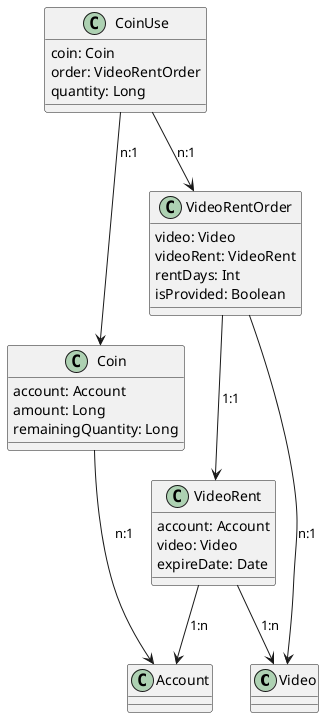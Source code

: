 @startuml

class Video

class Account

class VideoRent {
    account: Account
    video: Video
    expireDate: Date
}

class VideoRentOrder {
    video: Video
    videoRent: VideoRent
    rentDays: Int
    isProvided: Boolean
}

class Coin {
    account: Account
    amount: Long
    remainingQuantity: Long
}

class CoinUse {
    coin: Coin
    order: VideoRentOrder
    quantity: Long
}

VideoRent --> Video: 1:n
VideoRent --> Account: 1:n

VideoRentOrder --> Video: n:1
VideoRentOrder --> VideoRent: 1:1

CoinUse --> Coin: n:1
CoinUse --> VideoRentOrder: n:1

Coin -> Account: n:1

@enduml